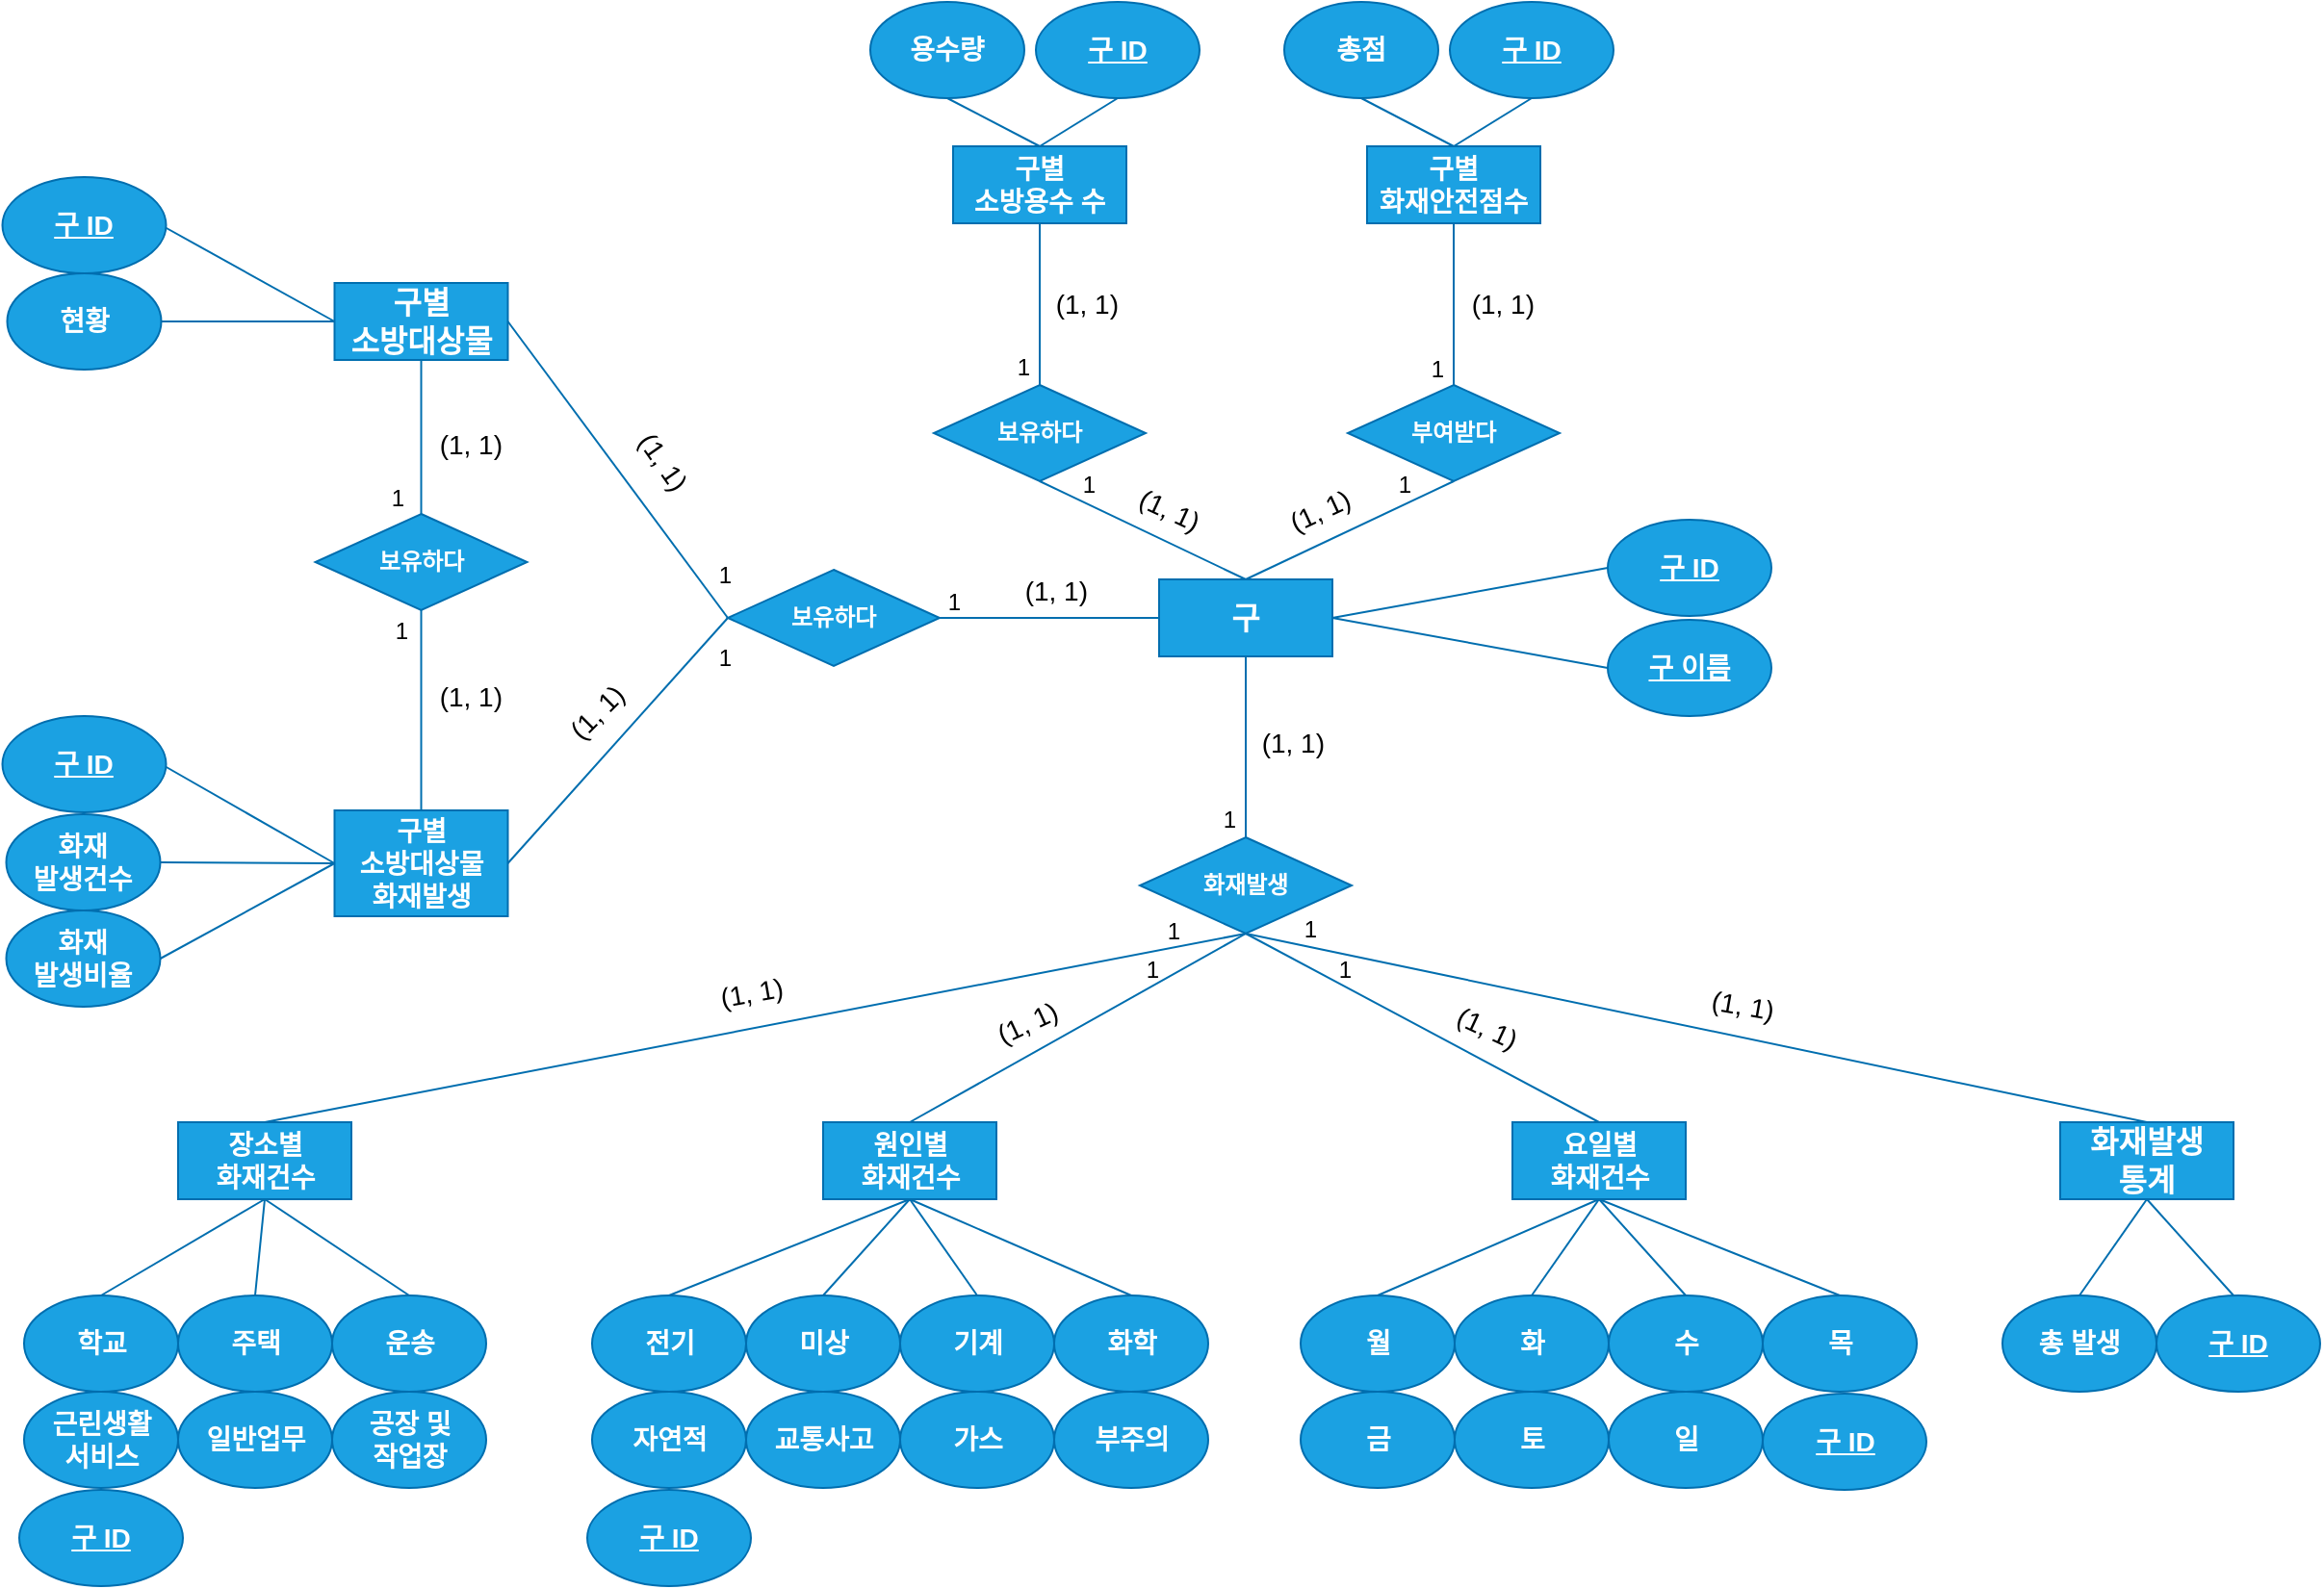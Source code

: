 <mxfile version="15.8.9" type="google"><diagram id="PQr_0tLyrEBeEj0EJXTX" name="페이지-1"><mxGraphModel dx="1621" dy="672" grid="0" gridSize="10" guides="1" tooltips="1" connect="1" arrows="1" fold="1" page="0" pageScale="1" pageWidth="827" pageHeight="1169" math="0" shadow="0"><root><mxCell id="0"/><mxCell id="1" parent="0"/><mxCell id="0KVei2B0_lAxZkXicjc9-1" value="&lt;b&gt;&lt;font style=&quot;font-size: 16px&quot;&gt;구&lt;/font&gt;&lt;/b&gt;" style="rounded=0;whiteSpace=wrap;html=1;fillColor=#1ba1e2;fontColor=#ffffff;strokeColor=#006EAF;" parent="1" vertex="1"><mxGeometry x="559" y="310" width="90" height="40" as="geometry"/></mxCell><mxCell id="0KVei2B0_lAxZkXicjc9-6" value="&lt;span style=&quot;font-size: 14px&quot;&gt;&lt;b&gt;요일별&lt;br&gt;화재건수&lt;br&gt;&lt;/b&gt;&lt;/span&gt;" style="rounded=0;whiteSpace=wrap;html=1;fillColor=#1ba1e2;fontColor=#ffffff;strokeColor=#006EAF;" parent="1" vertex="1"><mxGeometry x="742.5" y="592" width="90" height="40" as="geometry"/></mxCell><mxCell id="0KVei2B0_lAxZkXicjc9-7" value="&lt;b&gt;&lt;font style=&quot;font-size: 14px&quot;&gt;원인별&lt;br&gt;화재건수&lt;br&gt;&lt;/font&gt;&lt;/b&gt;" style="rounded=0;whiteSpace=wrap;html=1;fillColor=#1ba1e2;fontColor=#ffffff;strokeColor=#006EAF;" parent="1" vertex="1"><mxGeometry x="384.5" y="592" width="90" height="40" as="geometry"/></mxCell><mxCell id="0KVei2B0_lAxZkXicjc9-8" value="&lt;b&gt;&lt;font style=&quot;font-size: 14px&quot;&gt;장소별&lt;br&gt;화재건수&lt;br&gt;&lt;/font&gt;&lt;/b&gt;" style="rounded=0;whiteSpace=wrap;html=1;fillColor=#1ba1e2;fontColor=#ffffff;strokeColor=#006EAF;" parent="1" vertex="1"><mxGeometry x="49.5" y="592" width="90" height="40" as="geometry"/></mxCell><mxCell id="0KVei2B0_lAxZkXicjc9-9" value="&lt;span style=&quot;font-size: 16px&quot;&gt;&lt;b&gt;구별&lt;br&gt;소방대상물&lt;/b&gt;&lt;/span&gt;" style="rounded=0;whiteSpace=wrap;html=1;fillColor=#1ba1e2;fontColor=#ffffff;strokeColor=#006EAF;" parent="1" vertex="1"><mxGeometry x="130.75" y="156" width="90" height="40" as="geometry"/></mxCell><mxCell id="0KVei2B0_lAxZkXicjc9-10" value="&lt;b&gt;&lt;font style=&quot;font-size: 14px&quot;&gt;구별&lt;br&gt;소방용수 수&lt;/font&gt;&lt;/b&gt;" style="rounded=0;whiteSpace=wrap;html=1;fillColor=#1ba1e2;fontColor=#ffffff;strokeColor=#006EAF;" parent="1" vertex="1"><mxGeometry x="452" y="85" width="90" height="40" as="geometry"/></mxCell><mxCell id="0KVei2B0_lAxZkXicjc9-11" value="&lt;b&gt;&lt;font style=&quot;font-size: 14px&quot;&gt;월&lt;/font&gt;&lt;/b&gt;" style="ellipse;whiteSpace=wrap;html=1;fillColor=#1ba1e2;fontColor=#ffffff;strokeColor=#006EAF;" parent="1" vertex="1"><mxGeometry x="632.5" y="682" width="80" height="50" as="geometry"/></mxCell><mxCell id="0KVei2B0_lAxZkXicjc9-13" value="&lt;span style=&quot;font-size: 14px&quot;&gt;&lt;b&gt;화&lt;/b&gt;&lt;/span&gt;" style="ellipse;whiteSpace=wrap;html=1;fillColor=#1ba1e2;fontColor=#ffffff;strokeColor=#006EAF;" parent="1" vertex="1"><mxGeometry x="712.5" y="682" width="80" height="50" as="geometry"/></mxCell><mxCell id="0KVei2B0_lAxZkXicjc9-14" value="&lt;span style=&quot;font-size: 14px&quot;&gt;&lt;b&gt;금&lt;/b&gt;&lt;/span&gt;" style="ellipse;whiteSpace=wrap;html=1;fillColor=#1ba1e2;fontColor=#ffffff;strokeColor=#006EAF;" parent="1" vertex="1"><mxGeometry x="632.5" y="732" width="80" height="50" as="geometry"/></mxCell><mxCell id="0KVei2B0_lAxZkXicjc9-15" value="&lt;span style=&quot;font-size: 14px&quot;&gt;&lt;b&gt;목&lt;/b&gt;&lt;/span&gt;" style="ellipse;whiteSpace=wrap;html=1;fillColor=#1ba1e2;fontColor=#ffffff;strokeColor=#006EAF;" parent="1" vertex="1"><mxGeometry x="872.5" y="682" width="80" height="50" as="geometry"/></mxCell><mxCell id="0KVei2B0_lAxZkXicjc9-16" value="&lt;span style=&quot;font-size: 14px&quot;&gt;&lt;b&gt;수&lt;/b&gt;&lt;/span&gt;" style="ellipse;whiteSpace=wrap;html=1;fillColor=#1ba1e2;fontColor=#ffffff;strokeColor=#006EAF;" parent="1" vertex="1"><mxGeometry x="792.5" y="682" width="80" height="50" as="geometry"/></mxCell><mxCell id="0KVei2B0_lAxZkXicjc9-17" value="&lt;span style=&quot;font-size: 14px&quot;&gt;&lt;b&gt;토&lt;/b&gt;&lt;/span&gt;" style="ellipse;whiteSpace=wrap;html=1;fillColor=#1ba1e2;fontColor=#ffffff;strokeColor=#006EAF;" parent="1" vertex="1"><mxGeometry x="712.5" y="732" width="80" height="50" as="geometry"/></mxCell><mxCell id="0KVei2B0_lAxZkXicjc9-18" value="&lt;span style=&quot;font-size: 14px&quot;&gt;&lt;b&gt;일&lt;/b&gt;&lt;/span&gt;" style="ellipse;whiteSpace=wrap;html=1;fillColor=#1ba1e2;fontColor=#ffffff;strokeColor=#006EAF;" parent="1" vertex="1"><mxGeometry x="792.5" y="732" width="80" height="50" as="geometry"/></mxCell><mxCell id="0KVei2B0_lAxZkXicjc9-21" value="&lt;span style=&quot;font-size: 14px&quot;&gt;&lt;b&gt;전기&lt;/b&gt;&lt;/span&gt;" style="ellipse;whiteSpace=wrap;html=1;fillColor=#1ba1e2;fontColor=#ffffff;strokeColor=#006EAF;" parent="1" vertex="1"><mxGeometry x="264.5" y="682" width="80" height="50" as="geometry"/></mxCell><mxCell id="0KVei2B0_lAxZkXicjc9-22" value="&lt;span style=&quot;font-size: 14px&quot;&gt;&lt;b&gt;기계&lt;/b&gt;&lt;/span&gt;" style="ellipse;whiteSpace=wrap;html=1;fillColor=#1ba1e2;fontColor=#ffffff;strokeColor=#006EAF;" parent="1" vertex="1"><mxGeometry x="424.5" y="682" width="80" height="50" as="geometry"/></mxCell><mxCell id="0KVei2B0_lAxZkXicjc9-23" value="&lt;span style=&quot;font-size: 14px&quot;&gt;&lt;b&gt;화학&lt;/b&gt;&lt;/span&gt;" style="ellipse;whiteSpace=wrap;html=1;fillColor=#1ba1e2;fontColor=#ffffff;strokeColor=#006EAF;" parent="1" vertex="1"><mxGeometry x="504.5" y="682" width="80" height="50" as="geometry"/></mxCell><mxCell id="0KVei2B0_lAxZkXicjc9-24" value="&lt;span style=&quot;font-size: 14px&quot;&gt;&lt;b&gt;가스&lt;/b&gt;&lt;/span&gt;" style="ellipse;whiteSpace=wrap;html=1;fillColor=#1ba1e2;fontColor=#ffffff;strokeColor=#006EAF;" parent="1" vertex="1"><mxGeometry x="424.5" y="732" width="80" height="50" as="geometry"/></mxCell><mxCell id="0KVei2B0_lAxZkXicjc9-25" value="&lt;span style=&quot;font-size: 14px&quot;&gt;&lt;b&gt;교통사고&lt;/b&gt;&lt;/span&gt;" style="ellipse;whiteSpace=wrap;html=1;fillColor=#1ba1e2;fontColor=#ffffff;strokeColor=#006EAF;" parent="1" vertex="1"><mxGeometry x="344.5" y="732" width="80" height="50" as="geometry"/></mxCell><mxCell id="0KVei2B0_lAxZkXicjc9-26" value="&lt;span style=&quot;font-size: 14px&quot;&gt;&lt;b&gt;부주의&lt;/b&gt;&lt;/span&gt;" style="ellipse;whiteSpace=wrap;html=1;fillColor=#1ba1e2;fontColor=#ffffff;strokeColor=#006EAF;" parent="1" vertex="1"><mxGeometry x="504.5" y="732" width="80" height="50" as="geometry"/></mxCell><mxCell id="0KVei2B0_lAxZkXicjc9-27" value="&lt;span style=&quot;font-size: 14px&quot;&gt;&lt;b&gt;자연적&lt;/b&gt;&lt;/span&gt;" style="ellipse;whiteSpace=wrap;html=1;fillColor=#1ba1e2;fontColor=#ffffff;strokeColor=#006EAF;" parent="1" vertex="1"><mxGeometry x="264.5" y="732" width="80" height="50" as="geometry"/></mxCell><mxCell id="0KVei2B0_lAxZkXicjc9-28" value="&lt;span style=&quot;font-size: 14px&quot;&gt;&lt;b&gt;미상&lt;/b&gt;&lt;/span&gt;" style="ellipse;whiteSpace=wrap;html=1;fillColor=#1ba1e2;fontColor=#ffffff;strokeColor=#006EAF;" parent="1" vertex="1"><mxGeometry x="344.5" y="682" width="80" height="50" as="geometry"/></mxCell><mxCell id="0KVei2B0_lAxZkXicjc9-29" value="&lt;span style=&quot;font-size: 14px&quot;&gt;&lt;b&gt;주택&lt;/b&gt;&lt;/span&gt;" style="ellipse;whiteSpace=wrap;html=1;fillColor=#1ba1e2;fontColor=#ffffff;strokeColor=#006EAF;" parent="1" vertex="1"><mxGeometry x="49.5" y="682" width="80" height="50" as="geometry"/></mxCell><mxCell id="0KVei2B0_lAxZkXicjc9-30" value="&lt;span style=&quot;font-size: 14px&quot;&gt;&lt;b&gt;학교&lt;/b&gt;&lt;/span&gt;" style="ellipse;whiteSpace=wrap;html=1;fillColor=#1ba1e2;fontColor=#ffffff;strokeColor=#006EAF;" parent="1" vertex="1"><mxGeometry x="-30.5" y="682" width="80" height="50" as="geometry"/></mxCell><mxCell id="0KVei2B0_lAxZkXicjc9-31" value="&lt;span style=&quot;font-size: 14px&quot;&gt;&lt;b&gt;일반업무&lt;/b&gt;&lt;/span&gt;" style="ellipse;whiteSpace=wrap;html=1;fillColor=#1ba1e2;fontColor=#ffffff;strokeColor=#006EAF;" parent="1" vertex="1"><mxGeometry x="49.5" y="732" width="80" height="50" as="geometry"/></mxCell><mxCell id="0KVei2B0_lAxZkXicjc9-32" value="&lt;span style=&quot;font-size: 14px&quot;&gt;&lt;b&gt;근린생활&lt;br&gt;서비스&lt;/b&gt;&lt;/span&gt;" style="ellipse;whiteSpace=wrap;html=1;fillColor=#1ba1e2;fontColor=#ffffff;strokeColor=#006EAF;" parent="1" vertex="1"><mxGeometry x="-30.5" y="732" width="80" height="50" as="geometry"/></mxCell><mxCell id="0KVei2B0_lAxZkXicjc9-33" value="&lt;span style=&quot;font-size: 14px&quot;&gt;&lt;b&gt;공장 및&lt;br&gt;작업장&lt;/b&gt;&lt;/span&gt;" style="ellipse;whiteSpace=wrap;html=1;fillColor=#1ba1e2;fontColor=#ffffff;strokeColor=#006EAF;" parent="1" vertex="1"><mxGeometry x="129.5" y="732" width="80" height="50" as="geometry"/></mxCell><mxCell id="0KVei2B0_lAxZkXicjc9-34" value="&lt;span style=&quot;font-size: 14px&quot;&gt;&lt;b&gt;운송&lt;/b&gt;&lt;/span&gt;" style="ellipse;whiteSpace=wrap;html=1;fillColor=#1ba1e2;fontColor=#ffffff;strokeColor=#006EAF;" parent="1" vertex="1"><mxGeometry x="129.5" y="682" width="80" height="50" as="geometry"/></mxCell><mxCell id="0KVei2B0_lAxZkXicjc9-35" value="&lt;span style=&quot;font-size: 14px&quot;&gt;&lt;b&gt;용수량&lt;/b&gt;&lt;/span&gt;" style="ellipse;whiteSpace=wrap;html=1;fillColor=#1ba1e2;fontColor=#ffffff;strokeColor=#006EAF;" parent="1" vertex="1"><mxGeometry x="409" y="10" width="80" height="50" as="geometry"/></mxCell><mxCell id="0KVei2B0_lAxZkXicjc9-39" value="&lt;b&gt;화재발생&lt;/b&gt;" style="rhombus;whiteSpace=wrap;html=1;fillColor=#1ba1e2;fontColor=#ffffff;strokeColor=#006EAF;" parent="1" vertex="1"><mxGeometry x="549" y="444" width="110" height="50" as="geometry"/></mxCell><mxCell id="0KVei2B0_lAxZkXicjc9-40" value="&lt;b&gt;보유하다&lt;/b&gt;" style="rhombus;whiteSpace=wrap;html=1;fillColor=#1ba1e2;fontColor=#ffffff;strokeColor=#006EAF;" parent="1" vertex="1"><mxGeometry x="442" y="209" width="110" height="50" as="geometry"/></mxCell><mxCell id="0KVei2B0_lAxZkXicjc9-41" value="&lt;b&gt;보유하다&lt;/b&gt;" style="rhombus;whiteSpace=wrap;html=1;fillColor=#1ba1e2;fontColor=#ffffff;strokeColor=#006EAF;" parent="1" vertex="1"><mxGeometry x="335" y="305" width="110" height="50" as="geometry"/></mxCell><mxCell id="0KVei2B0_lAxZkXicjc9-43" value="" style="endArrow=none;html=1;entryX=1;entryY=0.5;entryDx=0;entryDy=0;exitX=0;exitY=0.5;exitDx=0;exitDy=0;fillColor=#1ba1e2;strokeColor=#006EAF;" parent="1" source="HzQuec_gF8MAZQxN8cBA-3" target="0KVei2B0_lAxZkXicjc9-1" edge="1"><mxGeometry width="50" height="50" relative="1" as="geometry"><mxPoint x="740" y="305" as="sourcePoint"/><mxPoint x="800" y="390" as="targetPoint"/></mxGeometry></mxCell><mxCell id="0KVei2B0_lAxZkXicjc9-44" value="" style="endArrow=none;html=1;entryX=1;entryY=0.5;entryDx=0;entryDy=0;exitX=0;exitY=0.5;exitDx=0;exitDy=0;fillColor=#1ba1e2;strokeColor=#006EAF;" parent="1" source="HzQuec_gF8MAZQxN8cBA-4" target="0KVei2B0_lAxZkXicjc9-1" edge="1"><mxGeometry width="50" height="50" relative="1" as="geometry"><mxPoint x="740" y="355" as="sourcePoint"/><mxPoint x="599" y="385" as="targetPoint"/></mxGeometry></mxCell><mxCell id="0KVei2B0_lAxZkXicjc9-45" value="" style="endArrow=none;html=1;entryX=0.5;entryY=1;entryDx=0;entryDy=0;exitX=0.5;exitY=0;exitDx=0;exitDy=0;fillColor=#1ba1e2;strokeColor=#006EAF;" parent="1" source="0KVei2B0_lAxZkXicjc9-30" target="0KVei2B0_lAxZkXicjc9-8" edge="1"><mxGeometry width="50" height="50" relative="1" as="geometry"><mxPoint x="219.5" y="612" as="sourcePoint"/><mxPoint x="128.5" y="637" as="targetPoint"/></mxGeometry></mxCell><mxCell id="0KVei2B0_lAxZkXicjc9-46" value="" style="endArrow=none;html=1;entryX=0.5;entryY=0;entryDx=0;entryDy=0;exitX=0.5;exitY=1;exitDx=0;exitDy=0;fillColor=#1ba1e2;strokeColor=#006EAF;" parent="1" source="0KVei2B0_lAxZkXicjc9-8" target="0KVei2B0_lAxZkXicjc9-29" edge="1"><mxGeometry width="50" height="50" relative="1" as="geometry"><mxPoint x="209.5" y="632" as="sourcePoint"/><mxPoint x="118.5" y="657" as="targetPoint"/></mxGeometry></mxCell><mxCell id="0KVei2B0_lAxZkXicjc9-47" value="" style="endArrow=none;html=1;entryX=0.5;entryY=1;entryDx=0;entryDy=0;exitX=0.5;exitY=0;exitDx=0;exitDy=0;fillColor=#1ba1e2;strokeColor=#006EAF;" parent="1" source="0KVei2B0_lAxZkXicjc9-34" target="0KVei2B0_lAxZkXicjc9-8" edge="1"><mxGeometry width="50" height="50" relative="1" as="geometry"><mxPoint x="199.5" y="622" as="sourcePoint"/><mxPoint x="108.5" y="647" as="targetPoint"/></mxGeometry></mxCell><mxCell id="0KVei2B0_lAxZkXicjc9-48" value="" style="endArrow=none;html=1;entryX=0.5;entryY=0;entryDx=0;entryDy=0;exitX=0.5;exitY=1;exitDx=0;exitDy=0;fillColor=#1ba1e2;strokeColor=#006EAF;" parent="1" source="0KVei2B0_lAxZkXicjc9-7" target="0KVei2B0_lAxZkXicjc9-21" edge="1"><mxGeometry width="50" height="50" relative="1" as="geometry"><mxPoint x="244.5" y="642" as="sourcePoint"/><mxPoint x="153.5" y="667" as="targetPoint"/></mxGeometry></mxCell><mxCell id="0KVei2B0_lAxZkXicjc9-49" value="" style="endArrow=none;html=1;entryX=0.5;entryY=0;entryDx=0;entryDy=0;exitX=0.5;exitY=1;exitDx=0;exitDy=0;fillColor=#1ba1e2;strokeColor=#006EAF;" parent="1" source="0KVei2B0_lAxZkXicjc9-7" target="0KVei2B0_lAxZkXicjc9-28" edge="1"><mxGeometry width="50" height="50" relative="1" as="geometry"><mxPoint x="254.5" y="632" as="sourcePoint"/><mxPoint x="163.5" y="657" as="targetPoint"/></mxGeometry></mxCell><mxCell id="0KVei2B0_lAxZkXicjc9-50" value="" style="endArrow=none;html=1;entryX=0.5;entryY=0;entryDx=0;entryDy=0;exitX=0.5;exitY=1;exitDx=0;exitDy=0;fillColor=#1ba1e2;strokeColor=#006EAF;" parent="1" source="0KVei2B0_lAxZkXicjc9-7" target="0KVei2B0_lAxZkXicjc9-22" edge="1"><mxGeometry width="50" height="50" relative="1" as="geometry"><mxPoint x="284.5" y="632" as="sourcePoint"/><mxPoint x="193.5" y="657" as="targetPoint"/></mxGeometry></mxCell><mxCell id="0KVei2B0_lAxZkXicjc9-51" value="" style="endArrow=none;html=1;entryX=0.5;entryY=0;entryDx=0;entryDy=0;exitX=0.5;exitY=1;exitDx=0;exitDy=0;fillColor=#1ba1e2;strokeColor=#006EAF;" parent="1" source="0KVei2B0_lAxZkXicjc9-7" target="0KVei2B0_lAxZkXicjc9-23" edge="1"><mxGeometry width="50" height="50" relative="1" as="geometry"><mxPoint x="424.5" y="632" as="sourcePoint"/><mxPoint x="193.5" y="667" as="targetPoint"/></mxGeometry></mxCell><mxCell id="0KVei2B0_lAxZkXicjc9-52" value="" style="endArrow=none;html=1;entryX=0.5;entryY=0;entryDx=0;entryDy=0;exitX=0.5;exitY=1;exitDx=0;exitDy=0;fillColor=#1ba1e2;strokeColor=#006EAF;" parent="1" source="0KVei2B0_lAxZkXicjc9-6" target="0KVei2B0_lAxZkXicjc9-11" edge="1"><mxGeometry width="50" height="50" relative="1" as="geometry"><mxPoint x="672.5" y="622" as="sourcePoint"/><mxPoint x="581.5" y="647" as="targetPoint"/></mxGeometry></mxCell><mxCell id="0KVei2B0_lAxZkXicjc9-53" value="" style="endArrow=none;html=1;entryX=0.5;entryY=0;entryDx=0;entryDy=0;exitX=0.5;exitY=1;exitDx=0;exitDy=0;fillColor=#1ba1e2;strokeColor=#006EAF;" parent="1" source="0KVei2B0_lAxZkXicjc9-6" target="0KVei2B0_lAxZkXicjc9-13" edge="1"><mxGeometry width="50" height="50" relative="1" as="geometry"><mxPoint x="642.5" y="632" as="sourcePoint"/><mxPoint x="551.5" y="657" as="targetPoint"/></mxGeometry></mxCell><mxCell id="0KVei2B0_lAxZkXicjc9-54" value="" style="endArrow=none;html=1;entryX=0.5;entryY=0;entryDx=0;entryDy=0;exitX=0.5;exitY=1;exitDx=0;exitDy=0;fillColor=#1ba1e2;strokeColor=#006EAF;" parent="1" source="0KVei2B0_lAxZkXicjc9-6" target="0KVei2B0_lAxZkXicjc9-16" edge="1"><mxGeometry width="50" height="50" relative="1" as="geometry"><mxPoint x="652.5" y="602" as="sourcePoint"/><mxPoint x="561.5" y="627" as="targetPoint"/></mxGeometry></mxCell><mxCell id="0KVei2B0_lAxZkXicjc9-55" value="" style="endArrow=none;html=1;entryX=0.5;entryY=0;entryDx=0;entryDy=0;exitX=0.5;exitY=1;exitDx=0;exitDy=0;fillColor=#1ba1e2;strokeColor=#006EAF;" parent="1" source="0KVei2B0_lAxZkXicjc9-6" target="0KVei2B0_lAxZkXicjc9-15" edge="1"><mxGeometry width="50" height="50" relative="1" as="geometry"><mxPoint x="642.5" y="642" as="sourcePoint"/><mxPoint x="551.5" y="667" as="targetPoint"/></mxGeometry></mxCell><mxCell id="0KVei2B0_lAxZkXicjc9-56" value="" style="endArrow=none;html=1;entryX=0.5;entryY=0;entryDx=0;entryDy=0;exitX=0.5;exitY=1;exitDx=0;exitDy=0;fillColor=#1ba1e2;strokeColor=#006EAF;" parent="1" source="0KVei2B0_lAxZkXicjc9-35" target="0KVei2B0_lAxZkXicjc9-10" edge="1"><mxGeometry width="50" height="50" relative="1" as="geometry"><mxPoint x="613" y="95" as="sourcePoint"/><mxPoint x="522" y="120" as="targetPoint"/></mxGeometry></mxCell><mxCell id="0KVei2B0_lAxZkXicjc9-57" value="" style="endArrow=none;html=1;exitX=0.5;exitY=1;exitDx=0;exitDy=0;fillColor=#1ba1e2;strokeColor=#006EAF;" parent="1" source="0KVei2B0_lAxZkXicjc9-10" target="0KVei2B0_lAxZkXicjc9-40" edge="1"><mxGeometry width="50" height="50" relative="1" as="geometry"><mxPoint x="643" y="199" as="sourcePoint"/><mxPoint x="552" y="224" as="targetPoint"/></mxGeometry></mxCell><mxCell id="0KVei2B0_lAxZkXicjc9-61" value="" style="endArrow=none;html=1;entryX=0.5;entryY=0;entryDx=0;entryDy=0;exitX=0.5;exitY=1;exitDx=0;exitDy=0;fillColor=#1ba1e2;strokeColor=#006EAF;" parent="1" source="0KVei2B0_lAxZkXicjc9-1" target="0KVei2B0_lAxZkXicjc9-39" edge="1"><mxGeometry width="50" height="50" relative="1" as="geometry"><mxPoint x="480" y="430" as="sourcePoint"/><mxPoint x="389" y="455" as="targetPoint"/></mxGeometry></mxCell><mxCell id="0KVei2B0_lAxZkXicjc9-62" value="" style="endArrow=none;html=1;entryX=0.5;entryY=0;entryDx=0;entryDy=0;exitX=0.5;exitY=1;exitDx=0;exitDy=0;fillColor=#1ba1e2;strokeColor=#006EAF;" parent="1" source="0KVei2B0_lAxZkXicjc9-39" target="0KVei2B0_lAxZkXicjc9-8" edge="1"><mxGeometry width="50" height="50" relative="1" as="geometry"><mxPoint x="444.5" y="526" as="sourcePoint"/><mxPoint x="159.5" y="571" as="targetPoint"/></mxGeometry></mxCell><mxCell id="0KVei2B0_lAxZkXicjc9-63" value="" style="endArrow=none;html=1;entryX=0.5;entryY=0;entryDx=0;entryDy=0;exitX=0.5;exitY=1;exitDx=0;exitDy=0;fillColor=#1ba1e2;strokeColor=#006EAF;" parent="1" source="0KVei2B0_lAxZkXicjc9-39" target="0KVei2B0_lAxZkXicjc9-7" edge="1"><mxGeometry width="50" height="50" relative="1" as="geometry"><mxPoint x="444.5" y="526" as="sourcePoint"/><mxPoint x="149.5" y="611" as="targetPoint"/></mxGeometry></mxCell><mxCell id="0KVei2B0_lAxZkXicjc9-65" value="" style="endArrow=none;html=1;entryX=0.5;entryY=1;entryDx=0;entryDy=0;exitX=0.5;exitY=0;exitDx=0;exitDy=0;fillColor=#1ba1e2;strokeColor=#006EAF;" parent="1" source="0KVei2B0_lAxZkXicjc9-6" target="0KVei2B0_lAxZkXicjc9-39" edge="1"><mxGeometry width="50" height="50" relative="1" as="geometry"><mxPoint x="560.5" y="546" as="sourcePoint"/><mxPoint x="444.5" y="526" as="targetPoint"/></mxGeometry></mxCell><mxCell id="0KVei2B0_lAxZkXicjc9-71" value="&lt;span style=&quot;font-size: 14px&quot;&gt;&lt;b&gt;현황&lt;/b&gt;&lt;/span&gt;" style="ellipse;whiteSpace=wrap;html=1;fillColor=#1ba1e2;fontColor=#ffffff;strokeColor=#006EAF;" parent="1" vertex="1"><mxGeometry x="-39.25" y="151" width="80" height="50" as="geometry"/></mxCell><mxCell id="0KVei2B0_lAxZkXicjc9-75" value="" style="endArrow=none;html=1;entryX=1;entryY=0.5;entryDx=0;entryDy=0;exitX=0;exitY=0.5;exitDx=0;exitDy=0;fillColor=#1ba1e2;strokeColor=#006EAF;" parent="1" source="0KVei2B0_lAxZkXicjc9-9" target="0KVei2B0_lAxZkXicjc9-71" edge="1"><mxGeometry width="50" height="50" relative="1" as="geometry"><mxPoint x="90.75" y="246" as="sourcePoint"/><mxPoint x="35.75" y="246" as="targetPoint"/></mxGeometry></mxCell><mxCell id="0KVei2B0_lAxZkXicjc9-78" value="" style="endArrow=none;html=1;entryX=1;entryY=0.5;entryDx=0;entryDy=0;exitX=0;exitY=0.5;exitDx=0;exitDy=0;fillColor=#1ba1e2;strokeColor=#006EAF;" parent="1" source="0KVei2B0_lAxZkXicjc9-9" edge="1"><mxGeometry width="50" height="50" relative="1" as="geometry"><mxPoint x="110.75" y="126" as="sourcePoint"/><mxPoint x="40.75" y="126" as="targetPoint"/></mxGeometry></mxCell><mxCell id="0KVei2B0_lAxZkXicjc9-79" value="" style="endArrow=none;html=1;entryX=0.5;entryY=0;entryDx=0;entryDy=0;exitX=0.5;exitY=1;exitDx=0;exitDy=0;fillColor=#1ba1e2;strokeColor=#006EAF;" parent="1" source="HzQuec_gF8MAZQxN8cBA-1" target="0KVei2B0_lAxZkXicjc9-10" edge="1"><mxGeometry width="50" height="50" relative="1" as="geometry"><mxPoint x="582" y="65" as="sourcePoint"/><mxPoint x="593" y="85" as="targetPoint"/></mxGeometry></mxCell><mxCell id="HzQuec_gF8MAZQxN8cBA-1" value="&lt;b&gt;&lt;font style=&quot;font-size: 14px&quot;&gt;구 ID&lt;/font&gt;&lt;/b&gt;" style="ellipse;whiteSpace=wrap;html=1;align=center;fontStyle=4;fillColor=#1ba1e2;fontColor=#ffffff;strokeColor=#006EAF;" parent="1" vertex="1"><mxGeometry x="495" y="10" width="85" height="50" as="geometry"/></mxCell><mxCell id="HzQuec_gF8MAZQxN8cBA-2" value="&lt;b&gt;&lt;font style=&quot;font-size: 14px&quot;&gt;구 ID&lt;/font&gt;&lt;/b&gt;" style="ellipse;whiteSpace=wrap;html=1;align=center;fontStyle=4;fillColor=#1ba1e2;fontColor=#ffffff;strokeColor=#006EAF;" parent="1" vertex="1"><mxGeometry x="-41.75" y="101" width="85" height="50" as="geometry"/></mxCell><mxCell id="HzQuec_gF8MAZQxN8cBA-3" value="&lt;b&gt;&lt;font style=&quot;font-size: 14px&quot;&gt;구 ID&lt;/font&gt;&lt;/b&gt;" style="ellipse;whiteSpace=wrap;html=1;align=center;fontStyle=4;fillColor=#1ba1e2;fontColor=#ffffff;strokeColor=#006EAF;" parent="1" vertex="1"><mxGeometry x="792" y="279" width="85" height="50" as="geometry"/></mxCell><mxCell id="HzQuec_gF8MAZQxN8cBA-4" value="&lt;b&gt;&lt;font style=&quot;font-size: 14px&quot;&gt;구 이름&lt;/font&gt;&lt;/b&gt;" style="ellipse;whiteSpace=wrap;html=1;align=center;fontStyle=4;fillColor=#1ba1e2;fontColor=#ffffff;strokeColor=#006EAF;" parent="1" vertex="1"><mxGeometry x="792" y="331" width="85" height="50" as="geometry"/></mxCell><mxCell id="HzQuec_gF8MAZQxN8cBA-5" value="&lt;b&gt;&lt;font style=&quot;font-size: 14px&quot;&gt;구 ID&lt;/font&gt;&lt;/b&gt;" style="ellipse;whiteSpace=wrap;html=1;align=center;fontStyle=4;fillColor=#1ba1e2;fontColor=#ffffff;strokeColor=#006EAF;" parent="1" vertex="1"><mxGeometry x="-33" y="783" width="85" height="50" as="geometry"/></mxCell><mxCell id="HzQuec_gF8MAZQxN8cBA-6" value="&lt;b&gt;&lt;font style=&quot;font-size: 14px&quot;&gt;구 ID&lt;/font&gt;&lt;/b&gt;" style="ellipse;whiteSpace=wrap;html=1;align=center;fontStyle=4;fillColor=#1ba1e2;fontColor=#ffffff;strokeColor=#006EAF;" parent="1" vertex="1"><mxGeometry x="262" y="783" width="85" height="50" as="geometry"/></mxCell><mxCell id="HzQuec_gF8MAZQxN8cBA-8" value="&lt;b&gt;&lt;font style=&quot;font-size: 14px&quot;&gt;구 ID&lt;/font&gt;&lt;/b&gt;" style="ellipse;whiteSpace=wrap;html=1;align=center;fontStyle=4;fillColor=#1ba1e2;fontColor=#ffffff;strokeColor=#006EAF;" parent="1" vertex="1"><mxGeometry x="872.5" y="733" width="85" height="50" as="geometry"/></mxCell><mxCell id="C7LMxMqv2MIBa3R62mPP-1" value="&lt;b&gt;&lt;font style=&quot;font-size: 14px&quot;&gt;구별&lt;br&gt;화재안전점수&lt;/font&gt;&lt;/b&gt;" style="rounded=0;whiteSpace=wrap;html=1;fillColor=#1ba1e2;fontColor=#ffffff;strokeColor=#006EAF;" parent="1" vertex="1"><mxGeometry x="667" y="85" width="90" height="40" as="geometry"/></mxCell><mxCell id="C7LMxMqv2MIBa3R62mPP-2" value="&lt;b&gt;부여받다&lt;/b&gt;" style="rhombus;whiteSpace=wrap;html=1;fillColor=#1ba1e2;fontColor=#ffffff;strokeColor=#006EAF;" parent="1" vertex="1"><mxGeometry x="657" y="209" width="110" height="50" as="geometry"/></mxCell><mxCell id="C7LMxMqv2MIBa3R62mPP-3" value="" style="endArrow=none;html=1;exitX=0.5;exitY=1;exitDx=0;exitDy=0;fillColor=#1ba1e2;strokeColor=#006EAF;" parent="1" source="C7LMxMqv2MIBa3R62mPP-1" target="C7LMxMqv2MIBa3R62mPP-2" edge="1"><mxGeometry width="50" height="50" relative="1" as="geometry"><mxPoint x="858" y="199" as="sourcePoint"/><mxPoint x="767" y="224" as="targetPoint"/></mxGeometry></mxCell><mxCell id="C7LMxMqv2MIBa3R62mPP-5" value="&lt;span style=&quot;font-size: 14px&quot;&gt;&lt;b&gt;총점&lt;/b&gt;&lt;/span&gt;" style="ellipse;whiteSpace=wrap;html=1;fillColor=#1ba1e2;fontColor=#ffffff;strokeColor=#006EAF;" parent="1" vertex="1"><mxGeometry x="624" y="10" width="80" height="50" as="geometry"/></mxCell><mxCell id="C7LMxMqv2MIBa3R62mPP-6" value="" style="endArrow=none;html=1;entryX=0.5;entryY=0;entryDx=0;entryDy=0;exitX=0.5;exitY=1;exitDx=0;exitDy=0;fillColor=#1ba1e2;strokeColor=#006EAF;" parent="1" source="C7LMxMqv2MIBa3R62mPP-5" edge="1"><mxGeometry width="50" height="50" relative="1" as="geometry"><mxPoint x="828" y="95" as="sourcePoint"/><mxPoint x="712" y="85" as="targetPoint"/></mxGeometry></mxCell><mxCell id="C7LMxMqv2MIBa3R62mPP-7" value="" style="endArrow=none;html=1;entryX=0.5;entryY=0;entryDx=0;entryDy=0;exitX=0.5;exitY=1;exitDx=0;exitDy=0;fillColor=#1ba1e2;strokeColor=#006EAF;" parent="1" source="C7LMxMqv2MIBa3R62mPP-8" edge="1"><mxGeometry width="50" height="50" relative="1" as="geometry"><mxPoint x="797" y="65" as="sourcePoint"/><mxPoint x="712" y="85" as="targetPoint"/></mxGeometry></mxCell><mxCell id="C7LMxMqv2MIBa3R62mPP-8" value="&lt;b&gt;&lt;font style=&quot;font-size: 14px&quot;&gt;구 ID&lt;/font&gt;&lt;/b&gt;" style="ellipse;whiteSpace=wrap;html=1;align=center;fontStyle=4;fillColor=#1ba1e2;fontColor=#ffffff;strokeColor=#006EAF;" parent="1" vertex="1"><mxGeometry x="710" y="10" width="85" height="50" as="geometry"/></mxCell><mxCell id="JHK5lHaTpGBjp0AzY4nH-1" value="&lt;span style=&quot;font-size: 16px&quot;&gt;&lt;b&gt;화재발생&lt;br&gt;통계&lt;/b&gt;&lt;/span&gt;" style="rounded=0;whiteSpace=wrap;html=1;fillColor=#1ba1e2;fontColor=#ffffff;strokeColor=#006EAF;" parent="1" vertex="1"><mxGeometry x="1027" y="592" width="90" height="40" as="geometry"/></mxCell><mxCell id="JHK5lHaTpGBjp0AzY4nH-2" value="" style="endArrow=none;html=1;entryX=0.5;entryY=1;entryDx=0;entryDy=0;exitX=0.5;exitY=0;exitDx=0;exitDy=0;fillColor=#1ba1e2;strokeColor=#006EAF;" parent="1" source="JHK5lHaTpGBjp0AzY4nH-1" target="0KVei2B0_lAxZkXicjc9-39" edge="1"><mxGeometry width="50" height="50" relative="1" as="geometry"><mxPoint x="797.5" y="602" as="sourcePoint"/><mxPoint x="614" y="504" as="targetPoint"/></mxGeometry></mxCell><mxCell id="JHK5lHaTpGBjp0AzY4nH-3" value="&lt;span style=&quot;font-size: 14px&quot;&gt;&lt;b&gt;총 발생&lt;/b&gt;&lt;/span&gt;" style="ellipse;whiteSpace=wrap;html=1;fillColor=#1ba1e2;fontColor=#ffffff;strokeColor=#006EAF;" parent="1" vertex="1"><mxGeometry x="997" y="682" width="80" height="50" as="geometry"/></mxCell><mxCell id="JHK5lHaTpGBjp0AzY4nH-5" value="" style="endArrow=none;html=1;entryX=0.5;entryY=0;entryDx=0;entryDy=0;exitX=0.5;exitY=1;exitDx=0;exitDy=0;fillColor=#1ba1e2;strokeColor=#006EAF;" parent="1" target="JHK5lHaTpGBjp0AzY4nH-3" edge="1"><mxGeometry width="50" height="50" relative="1" as="geometry"><mxPoint x="1072" y="632" as="sourcePoint"/><mxPoint x="836" y="657" as="targetPoint"/></mxGeometry></mxCell><mxCell id="JHK5lHaTpGBjp0AzY4nH-6" value="" style="endArrow=none;html=1;entryX=0.5;entryY=0;entryDx=0;entryDy=0;exitX=0.5;exitY=1;exitDx=0;exitDy=0;fillColor=#1ba1e2;strokeColor=#006EAF;" parent="1" edge="1"><mxGeometry width="50" height="50" relative="1" as="geometry"><mxPoint x="1072" y="632" as="sourcePoint"/><mxPoint x="1117" y="682" as="targetPoint"/></mxGeometry></mxCell><mxCell id="JHK5lHaTpGBjp0AzY4nH-7" value="&lt;b&gt;&lt;font style=&quot;font-size: 14px&quot;&gt;구 ID&lt;/font&gt;&lt;/b&gt;" style="ellipse;whiteSpace=wrap;html=1;align=center;fontStyle=4;fillColor=#1ba1e2;fontColor=#ffffff;strokeColor=#006EAF;" parent="1" vertex="1"><mxGeometry x="1077" y="682" width="85" height="50" as="geometry"/></mxCell><mxCell id="2dQLKdUVjv_7uqurasXu-1" value="" style="endArrow=none;html=1;rounded=0;fillColor=#1ba1e2;strokeColor=#006EAF;entryX=0;entryY=0.5;entryDx=0;entryDy=0;exitX=1;exitY=0.5;exitDx=0;exitDy=0;" parent="1" source="0KVei2B0_lAxZkXicjc9-9" target="0KVei2B0_lAxZkXicjc9-41" edge="1"><mxGeometry relative="1" as="geometry"><mxPoint x="209.5" y="416" as="sourcePoint"/><mxPoint x="329" y="421" as="targetPoint"/></mxGeometry></mxCell><mxCell id="2dQLKdUVjv_7uqurasXu-3" value="1" style="resizable=0;html=1;align=right;verticalAlign=bottom;" parent="1" connectable="0" vertex="1"><mxGeometry x="337" y="316" as="geometry"/></mxCell><mxCell id="2dQLKdUVjv_7uqurasXu-6" value="" style="endArrow=none;html=1;rounded=0;fillColor=#1ba1e2;strokeColor=#006EAF;entryX=0;entryY=0.5;entryDx=0;entryDy=0;exitX=1;exitY=0.5;exitDx=0;exitDy=0;" parent="1" source="0KVei2B0_lAxZkXicjc9-41" target="0KVei2B0_lAxZkXicjc9-1" edge="1"><mxGeometry relative="1" as="geometry"><mxPoint x="459" y="329.66" as="sourcePoint"/><mxPoint x="514" y="329.66" as="targetPoint"/></mxGeometry></mxCell><mxCell id="2dQLKdUVjv_7uqurasXu-7" value="1" style="resizable=0;html=1;align=right;verticalAlign=bottom;" parent="2dQLKdUVjv_7uqurasXu-6" connectable="0" vertex="1"><mxGeometry x="1" relative="1" as="geometry"><mxPoint x="-103" as="offset"/></mxGeometry></mxCell><mxCell id="2dQLKdUVjv_7uqurasXu-11" value="" style="endArrow=none;html=1;rounded=0;fillColor=#1ba1e2;strokeColor=#006EAF;entryX=0.5;entryY=0;entryDx=0;entryDy=0;exitX=0.5;exitY=1;exitDx=0;exitDy=0;" parent="1" source="0KVei2B0_lAxZkXicjc9-40" target="0KVei2B0_lAxZkXicjc9-1" edge="1"><mxGeometry relative="1" as="geometry"><mxPoint x="435" y="390" as="sourcePoint"/><mxPoint x="549" y="390" as="targetPoint"/></mxGeometry></mxCell><mxCell id="2dQLKdUVjv_7uqurasXu-12" value="1" style="resizable=0;html=1;align=right;verticalAlign=bottom;direction=south;" parent="2dQLKdUVjv_7uqurasXu-11" connectable="0" vertex="1"><mxGeometry x="1" relative="1" as="geometry"><mxPoint x="-77" y="-40" as="offset"/></mxGeometry></mxCell><mxCell id="2dQLKdUVjv_7uqurasXu-20" value="" style="endArrow=none;html=1;rounded=0;fillColor=#1ba1e2;strokeColor=#006EAF;exitX=0.5;exitY=1;exitDx=0;exitDy=0;entryX=0.5;entryY=0;entryDx=0;entryDy=0;" parent="1" source="C7LMxMqv2MIBa3R62mPP-2" target="0KVei2B0_lAxZkXicjc9-1" edge="1"><mxGeometry relative="1" as="geometry"><mxPoint x="605.5" y="242.5" as="sourcePoint"/><mxPoint x="712.5" y="293.5" as="targetPoint"/></mxGeometry></mxCell><mxCell id="2dQLKdUVjv_7uqurasXu-21" value="1" style="resizable=0;html=1;align=right;verticalAlign=bottom;direction=south;" parent="2dQLKdUVjv_7uqurasXu-20" connectable="0" vertex="1"><mxGeometry x="1" relative="1" as="geometry"><mxPoint x="87" y="-41" as="offset"/></mxGeometry></mxCell><mxCell id="2dQLKdUVjv_7uqurasXu-24" value="1" style="resizable=0;html=1;align=right;verticalAlign=bottom;direction=south;" parent="1" connectable="0" vertex="1"><mxGeometry x="492.002" y="208.001" as="geometry"/></mxCell><mxCell id="2dQLKdUVjv_7uqurasXu-26" value="1" style="resizable=0;html=1;align=right;verticalAlign=bottom;direction=south;" parent="1" connectable="0" vertex="1"><mxGeometry x="707.002" y="209.001" as="geometry"/></mxCell><mxCell id="2dQLKdUVjv_7uqurasXu-28" value="1" style="resizable=0;html=1;align=right;verticalAlign=bottom;direction=south;" parent="1" connectable="0" vertex="1"><mxGeometry x="599.002" y="443.001" as="geometry"/></mxCell><mxCell id="2dQLKdUVjv_7uqurasXu-31" value="1" style="resizable=0;html=1;align=right;verticalAlign=bottom;" parent="1" connectable="0" vertex="1"><mxGeometry x="570" y="501" as="geometry"/></mxCell><mxCell id="2dQLKdUVjv_7uqurasXu-33" value="1" style="resizable=0;html=1;align=right;verticalAlign=bottom;" parent="1" connectable="0" vertex="1"><mxGeometry x="559" y="521" as="geometry"/></mxCell><mxCell id="2dQLKdUVjv_7uqurasXu-35" value="1" style="resizable=0;html=1;align=right;verticalAlign=bottom;" parent="1" connectable="0" vertex="1"><mxGeometry x="659" y="521" as="geometry"/></mxCell><mxCell id="2dQLKdUVjv_7uqurasXu-37" value="1" style="resizable=0;html=1;align=right;verticalAlign=bottom;" parent="1" connectable="0" vertex="1"><mxGeometry x="641" y="500" as="geometry"/></mxCell><mxCell id="_yQmmP8TJtDcNmc0yiN1-1" value="&lt;font style=&quot;font-size: 14px&quot;&gt;(1, 1)&lt;/font&gt;" style="resizable=0;html=1;align=right;verticalAlign=bottom;rotation=55;" parent="1" connectable="0" vertex="1"><mxGeometry x="414" y="304" as="geometry"><mxPoint x="-93" y="71" as="offset"/></mxGeometry></mxCell><mxCell id="_yQmmP8TJtDcNmc0yiN1-4" value="&lt;font style=&quot;font-size: 14px&quot;&gt;(1, 1)&lt;/font&gt;" style="resizable=0;html=1;align=right;verticalAlign=bottom;" parent="1" connectable="0" vertex="1"><mxGeometry x="615" y="255" as="geometry"><mxPoint x="-93" y="71" as="offset"/></mxGeometry></mxCell><mxCell id="_yQmmP8TJtDcNmc0yiN1-5" value="&lt;font style=&quot;font-size: 14px&quot;&gt;(1, 1)&lt;/font&gt;" style="resizable=0;html=1;align=right;verticalAlign=bottom;" parent="1" connectable="0" vertex="1"><mxGeometry x="631.5" y="106" as="geometry"><mxPoint x="-93" y="71" as="offset"/></mxGeometry></mxCell><mxCell id="_yQmmP8TJtDcNmc0yiN1-6" value="&lt;font style=&quot;font-size: 14px&quot;&gt;(1, 1)&lt;/font&gt;" style="resizable=0;html=1;align=right;verticalAlign=bottom;rotation=25;" parent="1" connectable="0" vertex="1"><mxGeometry x="690" y="266" as="geometry"><mxPoint x="-93" y="71" as="offset"/></mxGeometry></mxCell><mxCell id="_yQmmP8TJtDcNmc0yiN1-7" value="&lt;font style=&quot;font-size: 14px&quot;&gt;(1, 1)&lt;/font&gt;" style="resizable=0;html=1;align=right;verticalAlign=bottom;" parent="1" connectable="0" vertex="1"><mxGeometry x="847" y="106" as="geometry"><mxPoint x="-93" y="71" as="offset"/></mxGeometry></mxCell><mxCell id="_yQmmP8TJtDcNmc0yiN1-8" value="&lt;font style=&quot;font-size: 14px&quot;&gt;(1, 1)&lt;/font&gt;" style="resizable=0;html=1;align=right;verticalAlign=bottom;rotation=-25;" parent="1" connectable="0" vertex="1"><mxGeometry x="717" y="173" as="geometry"><mxPoint x="-93" y="71" as="offset"/></mxGeometry></mxCell><mxCell id="_yQmmP8TJtDcNmc0yiN1-9" value="&lt;font style=&quot;font-size: 14px&quot;&gt;(1, 1)&lt;/font&gt;" style="resizable=0;html=1;align=right;verticalAlign=bottom;" parent="1" connectable="0" vertex="1"><mxGeometry x="738.5" y="334" as="geometry"><mxPoint x="-93" y="71" as="offset"/></mxGeometry></mxCell><mxCell id="_yQmmP8TJtDcNmc0yiN1-10" value="&lt;font style=&quot;font-size: 14px&quot;&gt;(1, 1)&lt;/font&gt;" style="resizable=0;html=1;align=right;verticalAlign=bottom;rotation=-10;direction=north;" parent="1" connectable="0" vertex="1"><mxGeometry x="445" y="446" as="geometry"><mxPoint x="-93" y="71" as="offset"/></mxGeometry></mxCell><mxCell id="_yQmmP8TJtDcNmc0yiN1-11" value="&lt;font style=&quot;font-size: 14px&quot;&gt;(1, 1)&lt;/font&gt;" style="resizable=0;html=1;align=right;verticalAlign=bottom;rotation=-25;direction=north;" parent="1" connectable="0" vertex="1"><mxGeometry x="565" y="439" as="geometry"><mxPoint x="-93" y="71" as="offset"/></mxGeometry></mxCell><mxCell id="_yQmmP8TJtDcNmc0yiN1-12" value="&lt;font style=&quot;font-size: 14px&quot;&gt;(1, 1)&lt;/font&gt;" style="resizable=0;html=1;align=right;verticalAlign=bottom;rotation=25;direction=north;" parent="1" connectable="0" vertex="1"><mxGeometry x="855" y="535" as="geometry"><mxPoint x="-93" y="71" as="offset"/></mxGeometry></mxCell><mxCell id="_yQmmP8TJtDcNmc0yiN1-13" value="&lt;font style=&quot;font-size: 14px&quot;&gt;(1, 1)&lt;/font&gt;" style="resizable=0;html=1;align=right;verticalAlign=bottom;rotation=10;direction=north;" parent="1" connectable="0" vertex="1"><mxGeometry x="981" y="491" as="geometry"><mxPoint x="-93" y="71" as="offset"/></mxGeometry></mxCell><mxCell id="dFkuLuFHZxK1kadkTDFx-1" value="&lt;span style=&quot;font-size: 14px&quot;&gt;&lt;b&gt;구별&lt;br&gt;소방대상물&lt;br&gt;화재발생&lt;br&gt;&lt;/b&gt;&lt;/span&gt;" style="rounded=0;whiteSpace=wrap;html=1;fillColor=#1ba1e2;fontColor=#ffffff;strokeColor=#006EAF;" parent="1" vertex="1"><mxGeometry x="130.75" y="430" width="90" height="55" as="geometry"/></mxCell><mxCell id="dFkuLuFHZxK1kadkTDFx-3" value="&lt;span style=&quot;font-size: 14px&quot;&gt;&lt;b&gt;화재&lt;br&gt;발생건수&lt;/b&gt;&lt;/span&gt;" style="ellipse;whiteSpace=wrap;html=1;fillColor=#1ba1e2;fontColor=#ffffff;strokeColor=#006EAF;" parent="1" vertex="1"><mxGeometry x="-39.75" y="432" width="80" height="50" as="geometry"/></mxCell><mxCell id="dFkuLuFHZxK1kadkTDFx-4" value="&lt;span style=&quot;font-size: 14px&quot;&gt;&lt;b&gt;화재&lt;br&gt;발생비율&lt;/b&gt;&lt;/span&gt;" style="ellipse;whiteSpace=wrap;html=1;fillColor=#1ba1e2;fontColor=#ffffff;strokeColor=#006EAF;" parent="1" vertex="1"><mxGeometry x="-39.75" y="482" width="80" height="50" as="geometry"/></mxCell><mxCell id="dFkuLuFHZxK1kadkTDFx-6" value="" style="endArrow=none;html=1;entryX=1;entryY=0.5;entryDx=0;entryDy=0;exitX=0;exitY=0.5;exitDx=0;exitDy=0;fillColor=#1ba1e2;strokeColor=#006EAF;" parent="1" source="dFkuLuFHZxK1kadkTDFx-1" target="dFkuLuFHZxK1kadkTDFx-3" edge="1"><mxGeometry width="50" height="50" relative="1" as="geometry"><mxPoint x="120.75" y="506" as="sourcePoint"/><mxPoint x="65.75" y="506" as="targetPoint"/></mxGeometry></mxCell><mxCell id="dFkuLuFHZxK1kadkTDFx-7" value="" style="endArrow=none;html=1;entryX=1;entryY=0.5;entryDx=0;entryDy=0;exitX=0;exitY=0.5;exitDx=0;exitDy=0;fillColor=#1ba1e2;strokeColor=#006EAF;" parent="1" source="dFkuLuFHZxK1kadkTDFx-1" target="dFkuLuFHZxK1kadkTDFx-4" edge="1"><mxGeometry width="50" height="50" relative="1" as="geometry"><mxPoint x="160.75" y="536" as="sourcePoint"/><mxPoint x="105.75" y="536" as="targetPoint"/></mxGeometry></mxCell><mxCell id="dFkuLuFHZxK1kadkTDFx-8" value="" style="endArrow=none;html=1;entryX=1;entryY=0.5;entryDx=0;entryDy=0;exitX=0;exitY=0.5;exitDx=0;exitDy=0;fillColor=#1ba1e2;strokeColor=#006EAF;" parent="1" source="dFkuLuFHZxK1kadkTDFx-1" edge="1"><mxGeometry width="50" height="50" relative="1" as="geometry"><mxPoint x="110.75" y="406" as="sourcePoint"/><mxPoint x="40.75" y="406" as="targetPoint"/></mxGeometry></mxCell><mxCell id="dFkuLuFHZxK1kadkTDFx-9" value="&lt;b&gt;&lt;font style=&quot;font-size: 14px&quot;&gt;구 ID&lt;/font&gt;&lt;/b&gt;" style="ellipse;whiteSpace=wrap;html=1;align=center;fontStyle=4;fillColor=#1ba1e2;fontColor=#ffffff;strokeColor=#006EAF;" parent="1" vertex="1"><mxGeometry x="-41.75" y="381" width="85" height="50" as="geometry"/></mxCell><mxCell id="dFkuLuFHZxK1kadkTDFx-11" value="" style="endArrow=none;html=1;rounded=0;fillColor=#1ba1e2;strokeColor=#006EAF;entryX=0;entryY=0.5;entryDx=0;entryDy=0;exitX=1;exitY=0.5;exitDx=0;exitDy=0;" parent="1" source="dFkuLuFHZxK1kadkTDFx-1" target="0KVei2B0_lAxZkXicjc9-41" edge="1"><mxGeometry relative="1" as="geometry"><mxPoint x="230.75" y="201" as="sourcePoint"/><mxPoint x="345" y="340" as="targetPoint"/></mxGeometry></mxCell><mxCell id="dFkuLuFHZxK1kadkTDFx-12" value="1" style="resizable=0;html=1;align=right;verticalAlign=bottom;" parent="1" connectable="0" vertex="1"><mxGeometry x="337" y="359" as="geometry"/></mxCell><mxCell id="dFkuLuFHZxK1kadkTDFx-13" value="&lt;font style=&quot;font-size: 14px&quot;&gt;(1, 1)&lt;/font&gt;" style="resizable=0;html=1;align=right;verticalAlign=bottom;rotation=-45;" parent="1" connectable="0" vertex="1"><mxGeometry x="302" y="259" as="geometry"><mxPoint x="-93" y="71" as="offset"/></mxGeometry></mxCell><mxCell id="RDWUmyADxRzkbryftiX9-1" value="&lt;b&gt;보유하다&lt;/b&gt;" style="rhombus;whiteSpace=wrap;html=1;fillColor=#1ba1e2;fontColor=#ffffff;strokeColor=#006EAF;" vertex="1" parent="1"><mxGeometry x="120.75" y="276" width="110" height="50" as="geometry"/></mxCell><mxCell id="RDWUmyADxRzkbryftiX9-2" value="" style="endArrow=none;html=1;rounded=0;fillColor=#1ba1e2;strokeColor=#006EAF;entryX=0.5;entryY=0;entryDx=0;entryDy=0;exitX=0.5;exitY=1;exitDx=0;exitDy=0;" edge="1" parent="1" source="0KVei2B0_lAxZkXicjc9-9" target="RDWUmyADxRzkbryftiX9-1"><mxGeometry relative="1" as="geometry"><mxPoint x="230.75" y="186" as="sourcePoint"/><mxPoint x="345" y="340" as="targetPoint"/></mxGeometry></mxCell><mxCell id="RDWUmyADxRzkbryftiX9-3" value="" style="endArrow=none;html=1;rounded=0;fillColor=#1ba1e2;strokeColor=#006EAF;entryX=0.5;entryY=0;entryDx=0;entryDy=0;exitX=0.5;exitY=1;exitDx=0;exitDy=0;" edge="1" parent="1" source="RDWUmyADxRzkbryftiX9-1" target="dFkuLuFHZxK1kadkTDFx-1"><mxGeometry relative="1" as="geometry"><mxPoint x="185.75" y="206" as="sourcePoint"/><mxPoint x="185.75" y="289" as="targetPoint"/></mxGeometry></mxCell><mxCell id="RDWUmyADxRzkbryftiX9-4" value="1" style="resizable=0;html=1;align=right;verticalAlign=bottom;" connectable="0" vertex="1" parent="1"><mxGeometry x="167" y="276" as="geometry"/></mxCell><mxCell id="RDWUmyADxRzkbryftiX9-7" value="1" style="resizable=0;html=1;align=right;verticalAlign=bottom;" connectable="0" vertex="1" parent="1"><mxGeometry x="169.5" y="345" as="geometry"/></mxCell><mxCell id="RDWUmyADxRzkbryftiX9-8" value="&lt;font style=&quot;font-size: 14px&quot;&gt;(1, 1)&lt;/font&gt;" style="resizable=0;html=1;align=right;verticalAlign=bottom;" connectable="0" vertex="1" parent="1"><mxGeometry x="311" y="179" as="geometry"><mxPoint x="-93" y="71" as="offset"/></mxGeometry></mxCell><mxCell id="RDWUmyADxRzkbryftiX9-9" value="&lt;font style=&quot;font-size: 14px&quot;&gt;(1, 1)&lt;/font&gt;" style="resizable=0;html=1;align=right;verticalAlign=bottom;" connectable="0" vertex="1" parent="1"><mxGeometry x="311" y="310" as="geometry"><mxPoint x="-93" y="71" as="offset"/></mxGeometry></mxCell></root></mxGraphModel></diagram></mxfile>